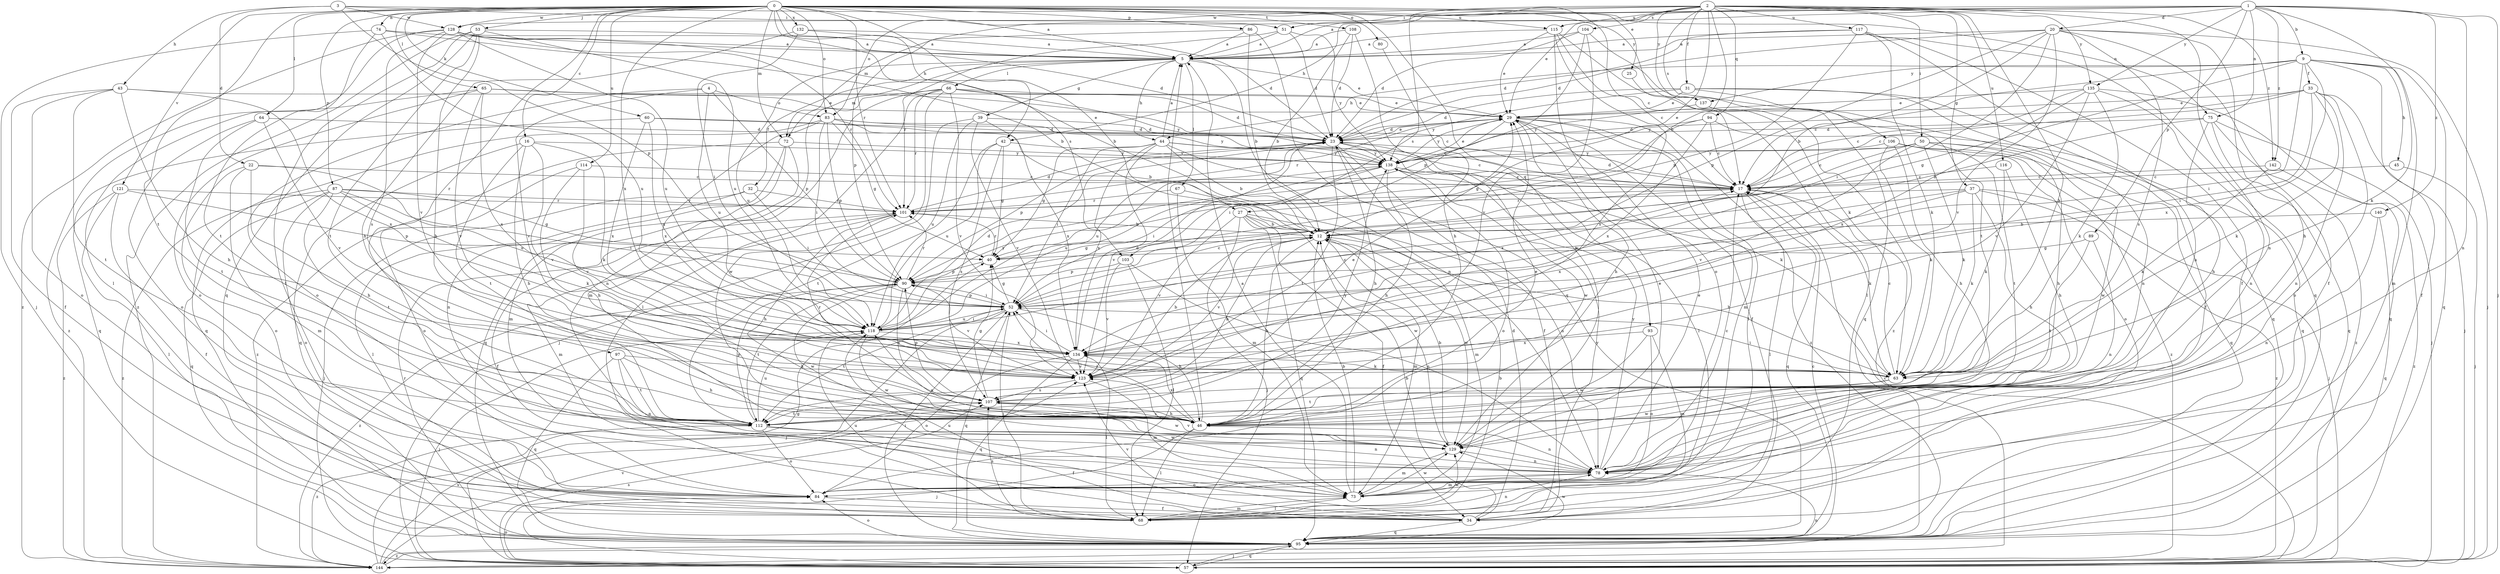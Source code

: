 strict digraph  {
0;
1;
2;
3;
4;
5;
9;
12;
16;
17;
20;
22;
23;
25;
27;
29;
31;
32;
33;
34;
37;
39;
40;
42;
43;
44;
45;
46;
50;
51;
52;
53;
57;
60;
63;
64;
65;
66;
67;
68;
72;
73;
74;
75;
78;
80;
83;
84;
86;
87;
89;
90;
93;
94;
95;
97;
101;
103;
104;
106;
107;
108;
112;
114;
115;
116;
117;
118;
121;
123;
128;
129;
132;
134;
135;
137;
138;
140;
142;
144;
0 -> 5  [label=a];
0 -> 16  [label=c];
0 -> 17  [label=c];
0 -> 25  [label=e];
0 -> 27  [label=e];
0 -> 42  [label=h];
0 -> 53  [label=j];
0 -> 60  [label=k];
0 -> 64  [label=l];
0 -> 65  [label=l];
0 -> 72  [label=m];
0 -> 74  [label=n];
0 -> 75  [label=n];
0 -> 80  [label=o];
0 -> 83  [label=o];
0 -> 86  [label=p];
0 -> 87  [label=p];
0 -> 93  [label=q];
0 -> 97  [label=r];
0 -> 101  [label=r];
0 -> 103  [label=s];
0 -> 108  [label=t];
0 -> 112  [label=t];
0 -> 114  [label=u];
0 -> 115  [label=u];
0 -> 121  [label=v];
0 -> 128  [label=w];
0 -> 132  [label=x];
0 -> 134  [label=x];
1 -> 5  [label=a];
1 -> 9  [label=b];
1 -> 20  [label=d];
1 -> 42  [label=h];
1 -> 57  [label=j];
1 -> 63  [label=k];
1 -> 72  [label=m];
1 -> 75  [label=n];
1 -> 78  [label=n];
1 -> 83  [label=o];
1 -> 89  [label=p];
1 -> 135  [label=y];
1 -> 140  [label=z];
1 -> 142  [label=z];
2 -> 12  [label=b];
2 -> 27  [label=e];
2 -> 29  [label=e];
2 -> 31  [label=f];
2 -> 37  [label=g];
2 -> 50  [label=i];
2 -> 51  [label=i];
2 -> 63  [label=k];
2 -> 78  [label=n];
2 -> 94  [label=q];
2 -> 103  [label=s];
2 -> 104  [label=s];
2 -> 106  [label=s];
2 -> 115  [label=u];
2 -> 116  [label=u];
2 -> 117  [label=u];
2 -> 128  [label=w];
2 -> 135  [label=y];
2 -> 137  [label=y];
2 -> 142  [label=z];
3 -> 22  [label=d];
3 -> 43  [label=h];
3 -> 51  [label=i];
3 -> 90  [label=p];
3 -> 128  [label=w];
3 -> 137  [label=y];
4 -> 83  [label=o];
4 -> 84  [label=o];
4 -> 90  [label=p];
4 -> 118  [label=u];
4 -> 123  [label=v];
5 -> 29  [label=e];
5 -> 32  [label=f];
5 -> 39  [label=g];
5 -> 44  [label=h];
5 -> 66  [label=l];
5 -> 67  [label=l];
5 -> 72  [label=m];
5 -> 78  [label=n];
5 -> 118  [label=u];
9 -> 17  [label=c];
9 -> 33  [label=f];
9 -> 34  [label=f];
9 -> 40  [label=g];
9 -> 44  [label=h];
9 -> 45  [label=h];
9 -> 52  [label=i];
9 -> 73  [label=m];
9 -> 95  [label=q];
9 -> 134  [label=x];
9 -> 137  [label=y];
12 -> 40  [label=g];
12 -> 46  [label=h];
12 -> 73  [label=m];
12 -> 123  [label=v];
12 -> 129  [label=w];
16 -> 46  [label=h];
16 -> 63  [label=k];
16 -> 95  [label=q];
16 -> 112  [label=t];
16 -> 123  [label=v];
16 -> 138  [label=y];
17 -> 23  [label=d];
17 -> 63  [label=k];
17 -> 68  [label=l];
17 -> 95  [label=q];
17 -> 101  [label=r];
20 -> 5  [label=a];
20 -> 12  [label=b];
20 -> 23  [label=d];
20 -> 34  [label=f];
20 -> 46  [label=h];
20 -> 52  [label=i];
20 -> 57  [label=j];
20 -> 90  [label=p];
20 -> 107  [label=s];
20 -> 123  [label=v];
22 -> 17  [label=c];
22 -> 46  [label=h];
22 -> 73  [label=m];
22 -> 84  [label=o];
22 -> 118  [label=u];
23 -> 29  [label=e];
23 -> 34  [label=f];
23 -> 46  [label=h];
23 -> 68  [label=l];
23 -> 90  [label=p];
23 -> 112  [label=t];
23 -> 118  [label=u];
23 -> 129  [label=w];
23 -> 138  [label=y];
25 -> 68  [label=l];
27 -> 12  [label=b];
27 -> 34  [label=f];
27 -> 57  [label=j];
27 -> 73  [label=m];
27 -> 95  [label=q];
27 -> 123  [label=v];
27 -> 129  [label=w];
29 -> 23  [label=d];
29 -> 34  [label=f];
29 -> 46  [label=h];
29 -> 52  [label=i];
29 -> 68  [label=l];
29 -> 73  [label=m];
29 -> 101  [label=r];
29 -> 138  [label=y];
29 -> 144  [label=z];
31 -> 23  [label=d];
31 -> 29  [label=e];
31 -> 34  [label=f];
31 -> 78  [label=n];
31 -> 95  [label=q];
31 -> 138  [label=y];
32 -> 52  [label=i];
32 -> 57  [label=j];
32 -> 68  [label=l];
32 -> 101  [label=r];
33 -> 17  [label=c];
33 -> 29  [label=e];
33 -> 52  [label=i];
33 -> 57  [label=j];
33 -> 63  [label=k];
33 -> 78  [label=n];
33 -> 84  [label=o];
33 -> 138  [label=y];
34 -> 12  [label=b];
34 -> 23  [label=d];
34 -> 95  [label=q];
34 -> 118  [label=u];
34 -> 123  [label=v];
34 -> 138  [label=y];
37 -> 46  [label=h];
37 -> 52  [label=i];
37 -> 57  [label=j];
37 -> 63  [label=k];
37 -> 101  [label=r];
37 -> 134  [label=x];
37 -> 144  [label=z];
39 -> 23  [label=d];
39 -> 57  [label=j];
39 -> 118  [label=u];
39 -> 123  [label=v];
39 -> 134  [label=x];
40 -> 90  [label=p];
40 -> 101  [label=r];
42 -> 40  [label=g];
42 -> 107  [label=s];
42 -> 112  [label=t];
42 -> 118  [label=u];
42 -> 138  [label=y];
43 -> 29  [label=e];
43 -> 34  [label=f];
43 -> 46  [label=h];
43 -> 84  [label=o];
43 -> 112  [label=t];
43 -> 134  [label=x];
44 -> 5  [label=a];
44 -> 12  [label=b];
44 -> 17  [label=c];
44 -> 40  [label=g];
44 -> 52  [label=i];
44 -> 63  [label=k];
44 -> 123  [label=v];
44 -> 134  [label=x];
44 -> 138  [label=y];
45 -> 17  [label=c];
45 -> 57  [label=j];
46 -> 5  [label=a];
46 -> 29  [label=e];
46 -> 52  [label=i];
46 -> 57  [label=j];
46 -> 68  [label=l];
46 -> 78  [label=n];
46 -> 107  [label=s];
46 -> 134  [label=x];
50 -> 17  [label=c];
50 -> 46  [label=h];
50 -> 63  [label=k];
50 -> 112  [label=t];
50 -> 123  [label=v];
50 -> 129  [label=w];
50 -> 134  [label=x];
50 -> 138  [label=y];
51 -> 5  [label=a];
51 -> 23  [label=d];
51 -> 101  [label=r];
51 -> 138  [label=y];
52 -> 17  [label=c];
52 -> 40  [label=g];
52 -> 46  [label=h];
52 -> 57  [label=j];
52 -> 90  [label=p];
52 -> 95  [label=q];
52 -> 112  [label=t];
52 -> 118  [label=u];
53 -> 5  [label=a];
53 -> 46  [label=h];
53 -> 68  [label=l];
53 -> 95  [label=q];
53 -> 112  [label=t];
53 -> 118  [label=u];
53 -> 144  [label=z];
57 -> 17  [label=c];
57 -> 84  [label=o];
57 -> 95  [label=q];
57 -> 107  [label=s];
60 -> 23  [label=d];
60 -> 95  [label=q];
60 -> 118  [label=u];
60 -> 134  [label=x];
60 -> 138  [label=y];
63 -> 12  [label=b];
63 -> 17  [label=c];
63 -> 52  [label=i];
63 -> 112  [label=t];
63 -> 129  [label=w];
64 -> 23  [label=d];
64 -> 84  [label=o];
64 -> 112  [label=t];
64 -> 123  [label=v];
65 -> 17  [label=c];
65 -> 29  [label=e];
65 -> 84  [label=o];
65 -> 123  [label=v];
65 -> 134  [label=x];
65 -> 144  [label=z];
66 -> 23  [label=d];
66 -> 29  [label=e];
66 -> 68  [label=l];
66 -> 73  [label=m];
66 -> 78  [label=n];
66 -> 101  [label=r];
66 -> 123  [label=v];
66 -> 129  [label=w];
66 -> 138  [label=y];
67 -> 73  [label=m];
67 -> 78  [label=n];
67 -> 101  [label=r];
68 -> 12  [label=b];
68 -> 52  [label=i];
68 -> 73  [label=m];
68 -> 78  [label=n];
68 -> 107  [label=s];
68 -> 118  [label=u];
68 -> 129  [label=w];
72 -> 73  [label=m];
72 -> 78  [label=n];
72 -> 95  [label=q];
72 -> 138  [label=y];
72 -> 144  [label=z];
73 -> 5  [label=a];
73 -> 12  [label=b];
73 -> 68  [label=l];
73 -> 129  [label=w];
74 -> 5  [label=a];
74 -> 12  [label=b];
74 -> 57  [label=j];
74 -> 112  [label=t];
74 -> 118  [label=u];
75 -> 12  [label=b];
75 -> 23  [label=d];
75 -> 46  [label=h];
75 -> 57  [label=j];
75 -> 95  [label=q];
75 -> 144  [label=z];
78 -> 17  [label=c];
78 -> 29  [label=e];
78 -> 73  [label=m];
78 -> 84  [label=o];
78 -> 123  [label=v];
78 -> 138  [label=y];
80 -> 46  [label=h];
83 -> 12  [label=b];
83 -> 17  [label=c];
83 -> 23  [label=d];
83 -> 40  [label=g];
83 -> 52  [label=i];
83 -> 90  [label=p];
83 -> 95  [label=q];
83 -> 134  [label=x];
84 -> 34  [label=f];
86 -> 5  [label=a];
86 -> 12  [label=b];
86 -> 90  [label=p];
86 -> 95  [label=q];
87 -> 40  [label=g];
87 -> 52  [label=i];
87 -> 63  [label=k];
87 -> 84  [label=o];
87 -> 95  [label=q];
87 -> 101  [label=r];
87 -> 112  [label=t];
87 -> 144  [label=z];
89 -> 40  [label=g];
89 -> 78  [label=n];
89 -> 112  [label=t];
90 -> 52  [label=i];
90 -> 101  [label=r];
90 -> 107  [label=s];
90 -> 112  [label=t];
90 -> 123  [label=v];
90 -> 129  [label=w];
90 -> 144  [label=z];
93 -> 73  [label=m];
93 -> 84  [label=o];
93 -> 129  [label=w];
93 -> 134  [label=x];
94 -> 17  [label=c];
94 -> 23  [label=d];
94 -> 40  [label=g];
94 -> 95  [label=q];
94 -> 134  [label=x];
95 -> 17  [label=c];
95 -> 52  [label=i];
95 -> 57  [label=j];
95 -> 84  [label=o];
95 -> 101  [label=r];
95 -> 129  [label=w];
95 -> 144  [label=z];
97 -> 46  [label=h];
97 -> 63  [label=k];
97 -> 78  [label=n];
97 -> 95  [label=q];
97 -> 112  [label=t];
101 -> 12  [label=b];
101 -> 23  [label=d];
101 -> 34  [label=f];
101 -> 46  [label=h];
101 -> 73  [label=m];
103 -> 68  [label=l];
103 -> 78  [label=n];
103 -> 90  [label=p];
103 -> 123  [label=v];
104 -> 5  [label=a];
104 -> 23  [label=d];
104 -> 90  [label=p];
104 -> 112  [label=t];
104 -> 123  [label=v];
106 -> 46  [label=h];
106 -> 63  [label=k];
106 -> 84  [label=o];
106 -> 95  [label=q];
106 -> 138  [label=y];
106 -> 144  [label=z];
107 -> 12  [label=b];
107 -> 29  [label=e];
107 -> 40  [label=g];
107 -> 46  [label=h];
107 -> 90  [label=p];
107 -> 101  [label=r];
107 -> 112  [label=t];
107 -> 129  [label=w];
108 -> 5  [label=a];
108 -> 12  [label=b];
108 -> 23  [label=d];
108 -> 129  [label=w];
112 -> 34  [label=f];
112 -> 78  [label=n];
112 -> 84  [label=o];
112 -> 90  [label=p];
112 -> 118  [label=u];
112 -> 129  [label=w];
112 -> 138  [label=y];
112 -> 144  [label=z];
114 -> 17  [label=c];
114 -> 46  [label=h];
114 -> 84  [label=o];
114 -> 123  [label=v];
115 -> 5  [label=a];
115 -> 17  [label=c];
115 -> 29  [label=e];
115 -> 63  [label=k];
115 -> 84  [label=o];
115 -> 107  [label=s];
116 -> 17  [label=c];
116 -> 46  [label=h];
116 -> 63  [label=k];
117 -> 5  [label=a];
117 -> 23  [label=d];
117 -> 34  [label=f];
117 -> 63  [label=k];
117 -> 78  [label=n];
117 -> 90  [label=p];
117 -> 95  [label=q];
118 -> 17  [label=c];
118 -> 23  [label=d];
118 -> 52  [label=i];
118 -> 57  [label=j];
118 -> 129  [label=w];
118 -> 134  [label=x];
118 -> 138  [label=y];
121 -> 34  [label=f];
121 -> 68  [label=l];
121 -> 90  [label=p];
121 -> 101  [label=r];
121 -> 144  [label=z];
123 -> 12  [label=b];
123 -> 73  [label=m];
123 -> 107  [label=s];
128 -> 5  [label=a];
128 -> 12  [label=b];
128 -> 23  [label=d];
128 -> 68  [label=l];
128 -> 101  [label=r];
128 -> 107  [label=s];
128 -> 118  [label=u];
128 -> 123  [label=v];
128 -> 144  [label=z];
129 -> 12  [label=b];
129 -> 29  [label=e];
129 -> 73  [label=m];
129 -> 78  [label=n];
129 -> 118  [label=u];
132 -> 5  [label=a];
132 -> 23  [label=d];
132 -> 46  [label=h];
132 -> 52  [label=i];
134 -> 23  [label=d];
134 -> 52  [label=i];
134 -> 63  [label=k];
134 -> 68  [label=l];
134 -> 84  [label=o];
134 -> 95  [label=q];
134 -> 123  [label=v];
135 -> 17  [label=c];
135 -> 29  [label=e];
135 -> 63  [label=k];
135 -> 78  [label=n];
135 -> 95  [label=q];
135 -> 123  [label=v];
135 -> 134  [label=x];
137 -> 95  [label=q];
137 -> 138  [label=y];
137 -> 144  [label=z];
138 -> 17  [label=c];
138 -> 29  [label=e];
138 -> 46  [label=h];
138 -> 52  [label=i];
138 -> 84  [label=o];
138 -> 118  [label=u];
140 -> 12  [label=b];
140 -> 78  [label=n];
140 -> 95  [label=q];
142 -> 17  [label=c];
142 -> 63  [label=k];
142 -> 144  [label=z];
144 -> 40  [label=g];
144 -> 78  [label=n];
144 -> 107  [label=s];
144 -> 123  [label=v];
}
